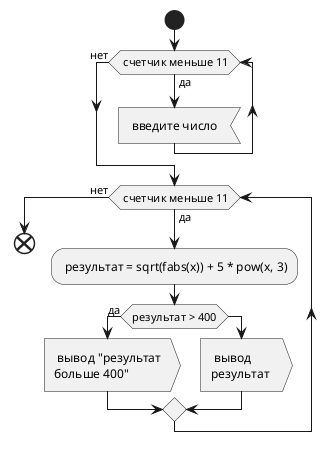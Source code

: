 @startuml

start

while ( счетчик меньше 11) is (да)
: введите число <
endwhile (нет)

while ( счетчик меньше 11) is (да)
	: результат = sqrt(fabs(x)) + 5 * pow(x, 3);
	if(результат > 400) then (да)
		: вывод "результат 
		больше 400" >
		else
			: вывод 
			результат >
			endif
endwhile (нет)
end


@enduml